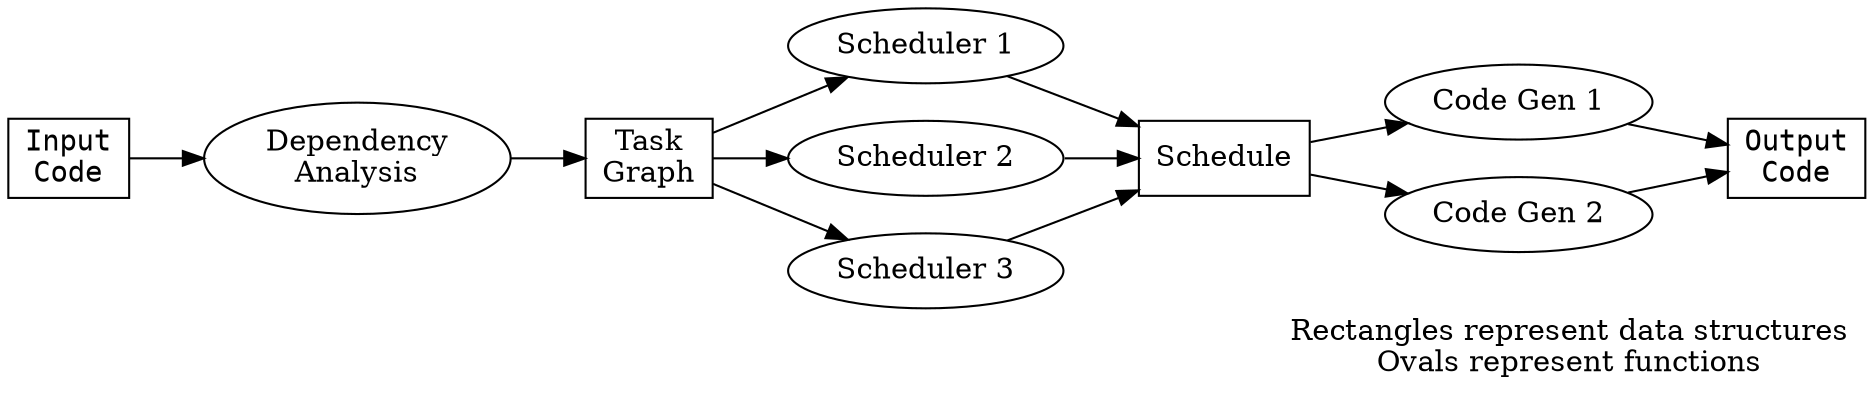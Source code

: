 digraph G {
rankdir = LR;
//rankdir = TB;

//edge [fontname = "courier"];

label = "Rectangles represent data structures
Ovals represent functions
";
labeljust=right;

node [shape = "rectangle"];
input [label = "Input\nCode", fontname = "courier"];
taskgraph [label = "Task\nGraph"];
schedule [label = "Schedule"];
output [label = "Output\nCode", fontname = "courier"];

node [shape = "oval"];
dependency [label = "Dependency\nAnalysis"];
schedule_algo1 [label = "Scheduler 1"];
schedule_algo2 [label = "Scheduler 2"];
schedule_algo3 [label = "Scheduler 3"];
code_generator1 [label = "Code Gen 1"];
code_generator2 [label = "Code Gen 2"];

input -> dependency;
dependency -> taskgraph;
taskgraph -> schedule_algo1;
taskgraph -> schedule_algo2;
taskgraph -> schedule_algo3;
schedule_algo1 -> schedule;
schedule_algo2 -> schedule;
schedule_algo3 -> schedule;
schedule -> code_generator1;
schedule -> code_generator2;
code_generator1 -> output;
code_generator2 -> output;

}

